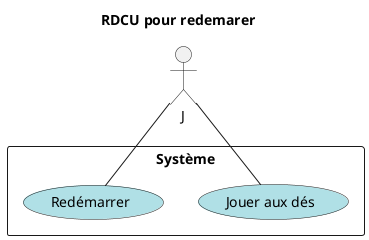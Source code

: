 @startuml

title RDCU pour redemarer
rectangle "Système" {
  (Jouer aux dés) as JP #powderblue
  (Redémarrer) as R #powderblue
 
}
 J -- JP
  J -- R
@enduml